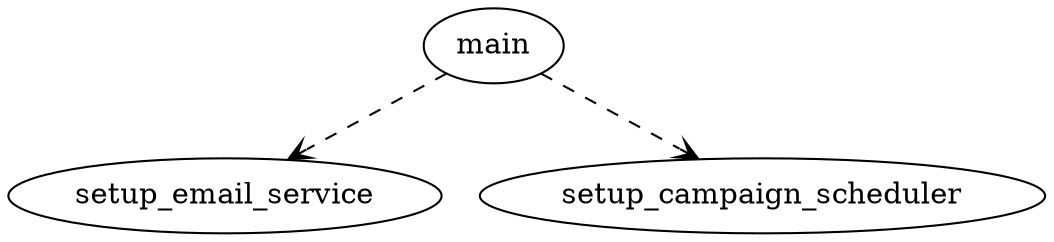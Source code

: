 digraph ast {
    "setup_email_service"[label="setup_email_service"];
    "setup_campaign_scheduler"[label="setup_campaign_scheduler"];
    "main"[label="main"];
    "main" -> "setup_email_service"[label=""][style="dashed"][arrowhead="vee"];
    "main" -> "setup_campaign_scheduler"[label=""][style="dashed"][arrowhead="vee"];
}
